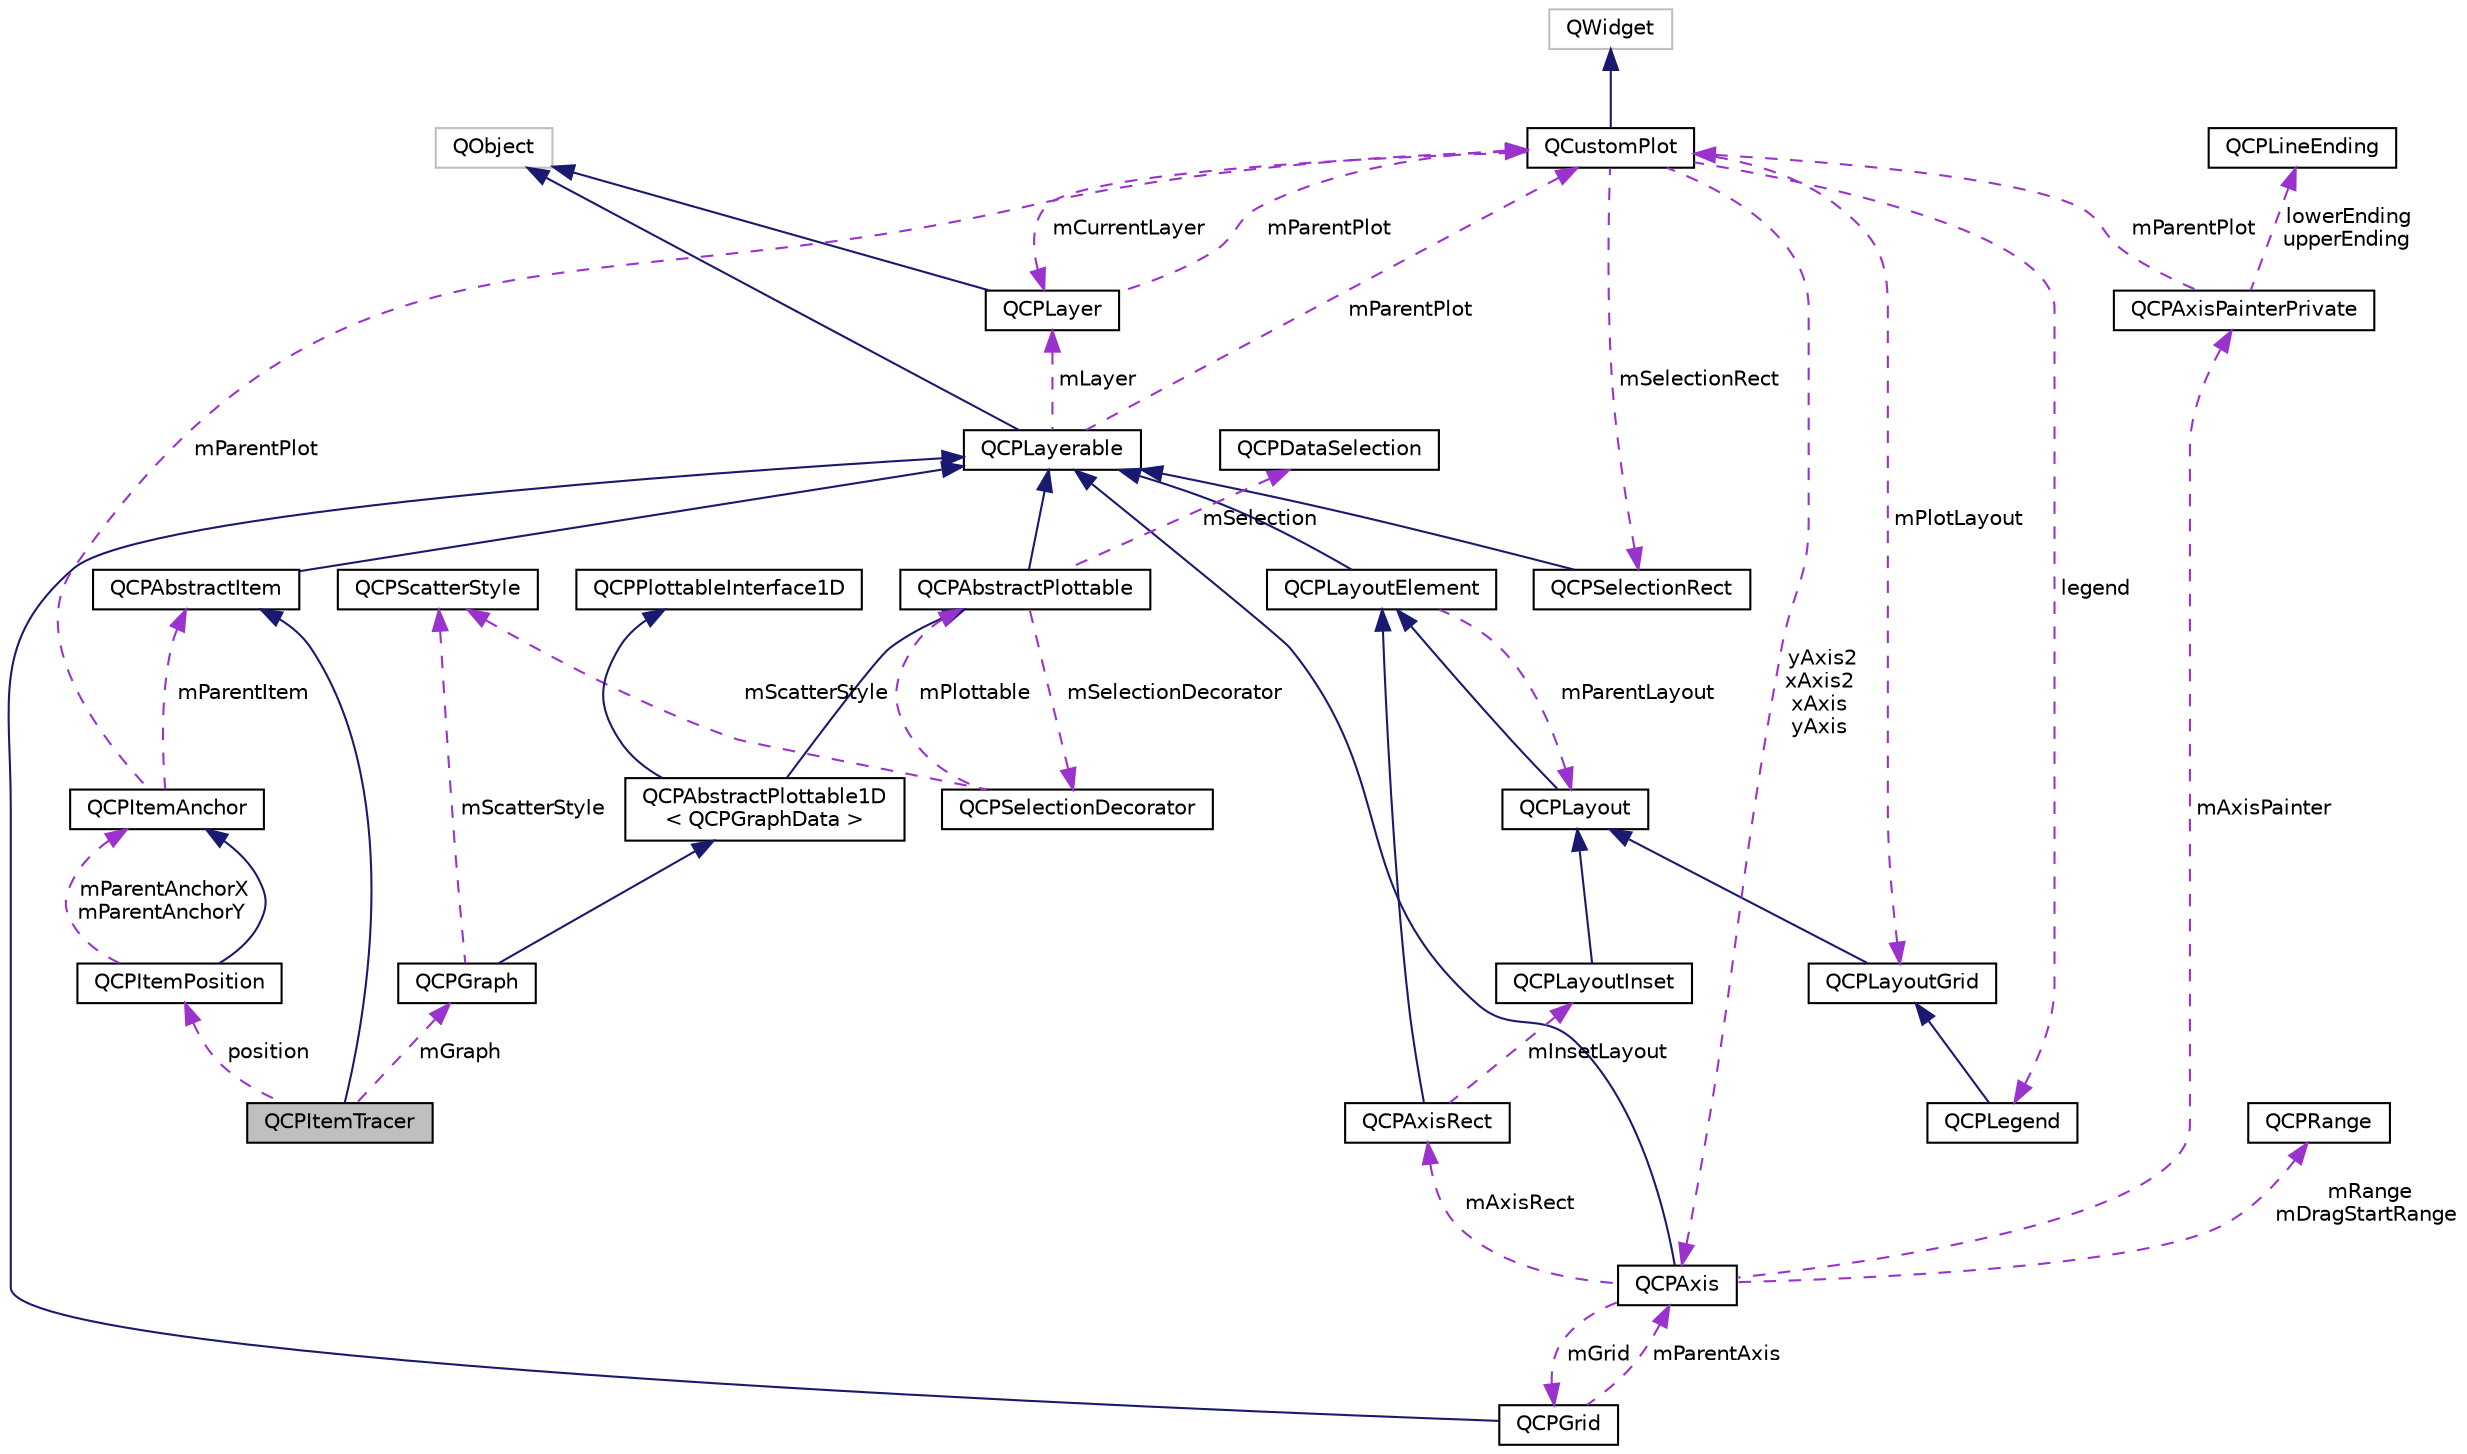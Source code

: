 digraph "QCPItemTracer"
{
  edge [fontname="Helvetica",fontsize="10",labelfontname="Helvetica",labelfontsize="10"];
  node [fontname="Helvetica",fontsize="10",shape=record];
  Node4 [label="QCPItemTracer",height=0.2,width=0.4,color="black", fillcolor="grey75", style="filled", fontcolor="black"];
  Node5 -> Node4 [dir="back",color="midnightblue",fontsize="10",style="solid",fontname="Helvetica"];
  Node5 [label="QCPAbstractItem",height=0.2,width=0.4,color="black", fillcolor="white", style="filled",URL="$class_q_c_p_abstract_item.html",tooltip="The abstract base class for all items in a plot. "];
  Node6 -> Node5 [dir="back",color="midnightblue",fontsize="10",style="solid",fontname="Helvetica"];
  Node6 [label="QCPLayerable",height=0.2,width=0.4,color="black", fillcolor="white", style="filled",URL="$class_q_c_p_layerable.html",tooltip="Base class for all drawable objects. "];
  Node7 -> Node6 [dir="back",color="midnightblue",fontsize="10",style="solid",fontname="Helvetica"];
  Node7 [label="QObject",height=0.2,width=0.4,color="grey75", fillcolor="white", style="filled"];
  Node8 -> Node6 [dir="back",color="darkorchid3",fontsize="10",style="dashed",label=" mLayer" ,fontname="Helvetica"];
  Node8 [label="QCPLayer",height=0.2,width=0.4,color="black", fillcolor="white", style="filled",URL="$class_q_c_p_layer.html",tooltip="A layer that may contain objects, to control the rendering order. "];
  Node7 -> Node8 [dir="back",color="midnightblue",fontsize="10",style="solid",fontname="Helvetica"];
  Node9 -> Node8 [dir="back",color="darkorchid3",fontsize="10",style="dashed",label=" mParentPlot" ,fontname="Helvetica"];
  Node9 [label="QCustomPlot",height=0.2,width=0.4,color="black", fillcolor="white", style="filled",URL="$class_q_custom_plot.html",tooltip="The central class of the library. This is the QWidget which displays the plot and interacts with the ..."];
  Node10 -> Node9 [dir="back",color="midnightblue",fontsize="10",style="solid",fontname="Helvetica"];
  Node10 [label="QWidget",height=0.2,width=0.4,color="grey75", fillcolor="white", style="filled"];
  Node8 -> Node9 [dir="back",color="darkorchid3",fontsize="10",style="dashed",label=" mCurrentLayer" ,fontname="Helvetica"];
  Node11 -> Node9 [dir="back",color="darkorchid3",fontsize="10",style="dashed",label=" mPlotLayout" ,fontname="Helvetica"];
  Node11 [label="QCPLayoutGrid",height=0.2,width=0.4,color="black", fillcolor="white", style="filled",URL="$class_q_c_p_layout_grid.html",tooltip="A layout that arranges child elements in a grid. "];
  Node12 -> Node11 [dir="back",color="midnightblue",fontsize="10",style="solid",fontname="Helvetica"];
  Node12 [label="QCPLayout",height=0.2,width=0.4,color="black", fillcolor="white", style="filled",URL="$class_q_c_p_layout.html",tooltip="The abstract base class for layouts. "];
  Node13 -> Node12 [dir="back",color="midnightblue",fontsize="10",style="solid",fontname="Helvetica"];
  Node13 [label="QCPLayoutElement",height=0.2,width=0.4,color="black", fillcolor="white", style="filled",URL="$class_q_c_p_layout_element.html",tooltip="The abstract base class for all objects that form the layout system. "];
  Node6 -> Node13 [dir="back",color="midnightblue",fontsize="10",style="solid",fontname="Helvetica"];
  Node12 -> Node13 [dir="back",color="darkorchid3",fontsize="10",style="dashed",label=" mParentLayout" ,fontname="Helvetica"];
  Node14 -> Node9 [dir="back",color="darkorchid3",fontsize="10",style="dashed",label=" mSelectionRect" ,fontname="Helvetica"];
  Node14 [label="QCPSelectionRect",height=0.2,width=0.4,color="black", fillcolor="white", style="filled",URL="$class_q_c_p_selection_rect.html",tooltip="Provides rect/rubber-band data selection and range zoom interaction. "];
  Node6 -> Node14 [dir="back",color="midnightblue",fontsize="10",style="solid",fontname="Helvetica"];
  Node15 -> Node9 [dir="back",color="darkorchid3",fontsize="10",style="dashed",label=" yAxis2\nxAxis2\nxAxis\nyAxis" ,fontname="Helvetica"];
  Node15 [label="QCPAxis",height=0.2,width=0.4,color="black", fillcolor="white", style="filled",URL="$class_q_c_p_axis.html",tooltip="Manages a single axis inside a QCustomPlot. "];
  Node6 -> Node15 [dir="back",color="midnightblue",fontsize="10",style="solid",fontname="Helvetica"];
  Node16 -> Node15 [dir="back",color="darkorchid3",fontsize="10",style="dashed",label=" mRange\nmDragStartRange" ,fontname="Helvetica"];
  Node16 [label="QCPRange",height=0.2,width=0.4,color="black", fillcolor="white", style="filled",URL="$class_q_c_p_range.html",tooltip="Represents the range an axis is encompassing. "];
  Node17 -> Node15 [dir="back",color="darkorchid3",fontsize="10",style="dashed",label=" mAxisPainter" ,fontname="Helvetica"];
  Node17 [label="QCPAxisPainterPrivate",height=0.2,width=0.4,color="black", fillcolor="white", style="filled",URL="$class_q_c_p_axis_painter_private.html"];
  Node18 -> Node17 [dir="back",color="darkorchid3",fontsize="10",style="dashed",label=" lowerEnding\nupperEnding" ,fontname="Helvetica"];
  Node18 [label="QCPLineEnding",height=0.2,width=0.4,color="black", fillcolor="white", style="filled",URL="$class_q_c_p_line_ending.html",tooltip="Handles the different ending decorations for line-like items. "];
  Node9 -> Node17 [dir="back",color="darkorchid3",fontsize="10",style="dashed",label=" mParentPlot" ,fontname="Helvetica"];
  Node19 -> Node15 [dir="back",color="darkorchid3",fontsize="10",style="dashed",label=" mGrid" ,fontname="Helvetica"];
  Node19 [label="QCPGrid",height=0.2,width=0.4,color="black", fillcolor="white", style="filled",URL="$class_q_c_p_grid.html",tooltip="Responsible for drawing the grid of a QCPAxis. "];
  Node6 -> Node19 [dir="back",color="midnightblue",fontsize="10",style="solid",fontname="Helvetica"];
  Node15 -> Node19 [dir="back",color="darkorchid3",fontsize="10",style="dashed",label=" mParentAxis" ,fontname="Helvetica"];
  Node20 -> Node15 [dir="back",color="darkorchid3",fontsize="10",style="dashed",label=" mAxisRect" ,fontname="Helvetica"];
  Node20 [label="QCPAxisRect",height=0.2,width=0.4,color="black", fillcolor="white", style="filled",URL="$class_q_c_p_axis_rect.html",tooltip="Holds multiple axes and arranges them in a rectangular shape. "];
  Node13 -> Node20 [dir="back",color="midnightblue",fontsize="10",style="solid",fontname="Helvetica"];
  Node21 -> Node20 [dir="back",color="darkorchid3",fontsize="10",style="dashed",label=" mInsetLayout" ,fontname="Helvetica"];
  Node21 [label="QCPLayoutInset",height=0.2,width=0.4,color="black", fillcolor="white", style="filled",URL="$class_q_c_p_layout_inset.html",tooltip="A layout that places child elements aligned to the border or arbitrarily positioned. "];
  Node12 -> Node21 [dir="back",color="midnightblue",fontsize="10",style="solid",fontname="Helvetica"];
  Node22 -> Node9 [dir="back",color="darkorchid3",fontsize="10",style="dashed",label=" legend" ,fontname="Helvetica"];
  Node22 [label="QCPLegend",height=0.2,width=0.4,color="black", fillcolor="white", style="filled",URL="$class_q_c_p_legend.html",tooltip="Manages a legend inside a QCustomPlot. "];
  Node11 -> Node22 [dir="back",color="midnightblue",fontsize="10",style="solid",fontname="Helvetica"];
  Node9 -> Node6 [dir="back",color="darkorchid3",fontsize="10",style="dashed",label=" mParentPlot" ,fontname="Helvetica"];
  Node23 -> Node4 [dir="back",color="darkorchid3",fontsize="10",style="dashed",label=" mGraph" ,fontname="Helvetica"];
  Node23 [label="QCPGraph",height=0.2,width=0.4,color="black", fillcolor="white", style="filled",URL="$class_q_c_p_graph.html",tooltip="A plottable representing a graph in a plot. "];
  Node24 -> Node23 [dir="back",color="midnightblue",fontsize="10",style="solid",fontname="Helvetica"];
  Node24 [label="QCPAbstractPlottable1D\l\< QCPGraphData \>",height=0.2,width=0.4,color="black", fillcolor="white", style="filled",URL="$class_q_c_p_abstract_plottable1_d.html"];
  Node25 -> Node24 [dir="back",color="midnightblue",fontsize="10",style="solid",fontname="Helvetica"];
  Node25 [label="QCPAbstractPlottable",height=0.2,width=0.4,color="black", fillcolor="white", style="filled",URL="$class_q_c_p_abstract_plottable.html",tooltip="The abstract base class for all data representing objects in a plot. "];
  Node6 -> Node25 [dir="back",color="midnightblue",fontsize="10",style="solid",fontname="Helvetica"];
  Node26 -> Node25 [dir="back",color="darkorchid3",fontsize="10",style="dashed",label=" mSelection" ,fontname="Helvetica"];
  Node26 [label="QCPDataSelection",height=0.2,width=0.4,color="black", fillcolor="white", style="filled",URL="$class_q_c_p_data_selection.html",tooltip="Describes a data set by holding multiple QCPDataRange instances. "];
  Node27 -> Node25 [dir="back",color="darkorchid3",fontsize="10",style="dashed",label=" mSelectionDecorator" ,fontname="Helvetica"];
  Node27 [label="QCPSelectionDecorator",height=0.2,width=0.4,color="black", fillcolor="white", style="filled",URL="$class_q_c_p_selection_decorator.html",tooltip="Controls how a plottable&#39;s data selection is drawn. "];
  Node25 -> Node27 [dir="back",color="darkorchid3",fontsize="10",style="dashed",label=" mPlottable" ,fontname="Helvetica"];
  Node28 -> Node27 [dir="back",color="darkorchid3",fontsize="10",style="dashed",label=" mScatterStyle" ,fontname="Helvetica"];
  Node28 [label="QCPScatterStyle",height=0.2,width=0.4,color="black", fillcolor="white", style="filled",URL="$class_q_c_p_scatter_style.html",tooltip="Represents the visual appearance of scatter points. "];
  Node29 -> Node24 [dir="back",color="midnightblue",fontsize="10",style="solid",fontname="Helvetica"];
  Node29 [label="QCPPlottableInterface1D",height=0.2,width=0.4,color="black", fillcolor="white", style="filled",URL="$class_q_c_p_plottable_interface1_d.html",tooltip="Defines an abstract interface for one-dimensional plottables. "];
  Node28 -> Node23 [dir="back",color="darkorchid3",fontsize="10",style="dashed",label=" mScatterStyle" ,fontname="Helvetica"];
  Node30 -> Node4 [dir="back",color="darkorchid3",fontsize="10",style="dashed",label=" position" ,fontname="Helvetica"];
  Node30 [label="QCPItemPosition",height=0.2,width=0.4,color="black", fillcolor="white", style="filled",URL="$class_q_c_p_item_position.html",tooltip="Manages the position of an item. "];
  Node31 -> Node30 [dir="back",color="midnightblue",fontsize="10",style="solid",fontname="Helvetica"];
  Node31 [label="QCPItemAnchor",height=0.2,width=0.4,color="black", fillcolor="white", style="filled",URL="$class_q_c_p_item_anchor.html",tooltip="An anchor of an item to which positions can be attached to. "];
  Node5 -> Node31 [dir="back",color="darkorchid3",fontsize="10",style="dashed",label=" mParentItem" ,fontname="Helvetica"];
  Node9 -> Node31 [dir="back",color="darkorchid3",fontsize="10",style="dashed",label=" mParentPlot" ,fontname="Helvetica"];
  Node31 -> Node30 [dir="back",color="darkorchid3",fontsize="10",style="dashed",label=" mParentAnchorX\nmParentAnchorY" ,fontname="Helvetica"];
}
